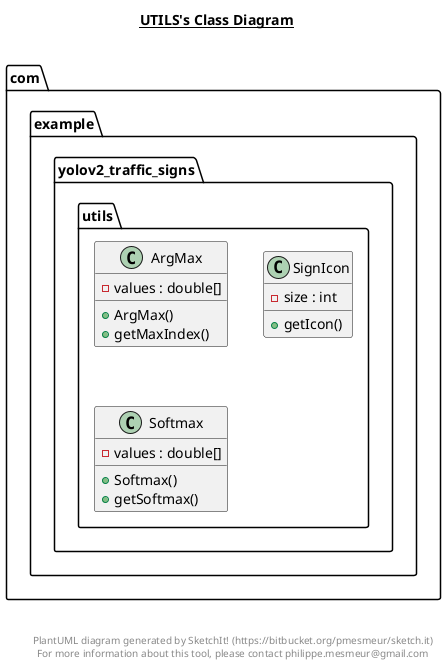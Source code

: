 @startuml

title __UTILS's Class Diagram__\n

  namespace com.example.yolov2_traffic_signs {
    namespace utils {
      class com.example.yolov2_traffic_signs.utils.ArgMax {
          - values : double[]
          + ArgMax()
          + getMaxIndex()
      }
    }
  }
  

  namespace com.example.yolov2_traffic_signs {
    namespace utils {
      class com.example.yolov2_traffic_signs.utils.SignIcon {
          - size : int
          + getIcon()
      }
    }
  }
  

  namespace com.example.yolov2_traffic_signs {
    namespace utils {
      class com.example.yolov2_traffic_signs.utils.Softmax {
          - values : double[]
          + Softmax()
          + getSoftmax()
      }
    }
  }
  



right footer


PlantUML diagram generated by SketchIt! (https://bitbucket.org/pmesmeur/sketch.it)
For more information about this tool, please contact philippe.mesmeur@gmail.com
endfooter

@enduml
